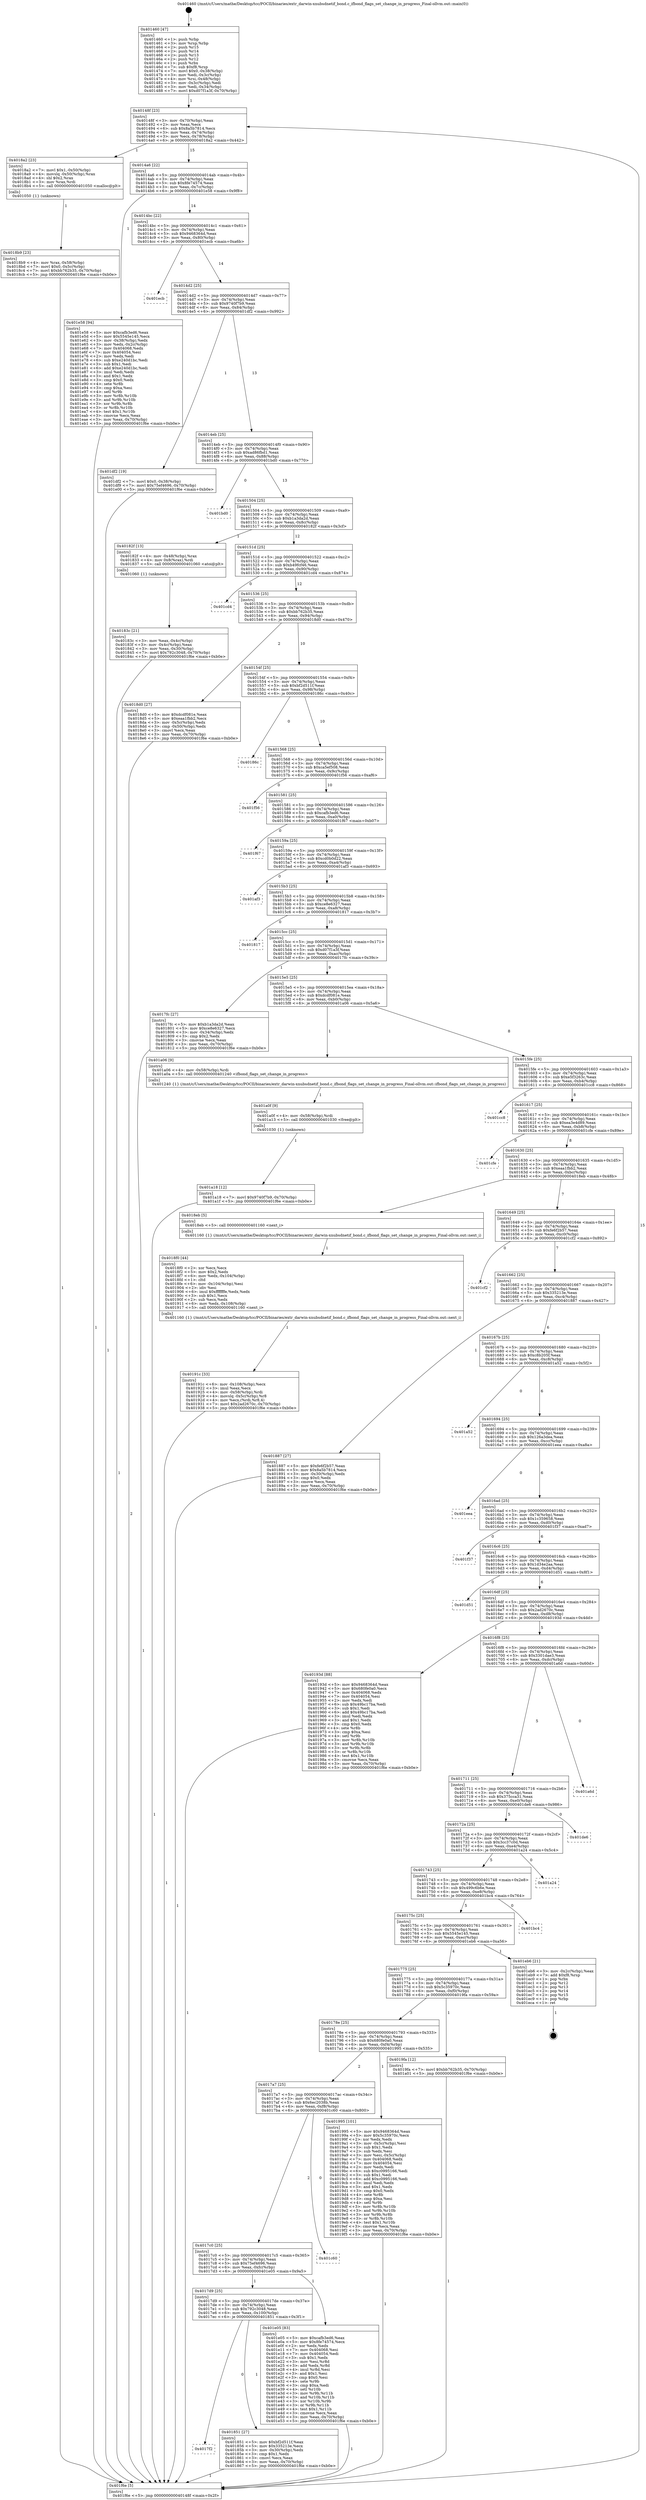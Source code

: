 digraph "0x401460" {
  label = "0x401460 (/mnt/c/Users/mathe/Desktop/tcc/POCII/binaries/extr_darwin-xnubsdnetif_bond.c_ifbond_flags_set_change_in_progress_Final-ollvm.out::main(0))"
  labelloc = "t"
  node[shape=record]

  Entry [label="",width=0.3,height=0.3,shape=circle,fillcolor=black,style=filled]
  "0x40148f" [label="{
     0x40148f [23]\l
     | [instrs]\l
     &nbsp;&nbsp;0x40148f \<+3\>: mov -0x70(%rbp),%eax\l
     &nbsp;&nbsp;0x401492 \<+2\>: mov %eax,%ecx\l
     &nbsp;&nbsp;0x401494 \<+6\>: sub $0x8a5b7814,%ecx\l
     &nbsp;&nbsp;0x40149a \<+3\>: mov %eax,-0x74(%rbp)\l
     &nbsp;&nbsp;0x40149d \<+3\>: mov %ecx,-0x78(%rbp)\l
     &nbsp;&nbsp;0x4014a0 \<+6\>: je 00000000004018a2 \<main+0x442\>\l
  }"]
  "0x4018a2" [label="{
     0x4018a2 [23]\l
     | [instrs]\l
     &nbsp;&nbsp;0x4018a2 \<+7\>: movl $0x1,-0x50(%rbp)\l
     &nbsp;&nbsp;0x4018a9 \<+4\>: movslq -0x50(%rbp),%rax\l
     &nbsp;&nbsp;0x4018ad \<+4\>: shl $0x2,%rax\l
     &nbsp;&nbsp;0x4018b1 \<+3\>: mov %rax,%rdi\l
     &nbsp;&nbsp;0x4018b4 \<+5\>: call 0000000000401050 \<malloc@plt\>\l
     | [calls]\l
     &nbsp;&nbsp;0x401050 \{1\} (unknown)\l
  }"]
  "0x4014a6" [label="{
     0x4014a6 [22]\l
     | [instrs]\l
     &nbsp;&nbsp;0x4014a6 \<+5\>: jmp 00000000004014ab \<main+0x4b\>\l
     &nbsp;&nbsp;0x4014ab \<+3\>: mov -0x74(%rbp),%eax\l
     &nbsp;&nbsp;0x4014ae \<+5\>: sub $0x8fe74574,%eax\l
     &nbsp;&nbsp;0x4014b3 \<+3\>: mov %eax,-0x7c(%rbp)\l
     &nbsp;&nbsp;0x4014b6 \<+6\>: je 0000000000401e58 \<main+0x9f8\>\l
  }"]
  Exit [label="",width=0.3,height=0.3,shape=circle,fillcolor=black,style=filled,peripheries=2]
  "0x401e58" [label="{
     0x401e58 [94]\l
     | [instrs]\l
     &nbsp;&nbsp;0x401e58 \<+5\>: mov $0xcafb3ed6,%eax\l
     &nbsp;&nbsp;0x401e5d \<+5\>: mov $0x5545e145,%ecx\l
     &nbsp;&nbsp;0x401e62 \<+3\>: mov -0x38(%rbp),%edx\l
     &nbsp;&nbsp;0x401e65 \<+3\>: mov %edx,-0x2c(%rbp)\l
     &nbsp;&nbsp;0x401e68 \<+7\>: mov 0x404068,%edx\l
     &nbsp;&nbsp;0x401e6f \<+7\>: mov 0x404054,%esi\l
     &nbsp;&nbsp;0x401e76 \<+2\>: mov %edx,%edi\l
     &nbsp;&nbsp;0x401e78 \<+6\>: sub $0xe240d1bc,%edi\l
     &nbsp;&nbsp;0x401e7e \<+3\>: sub $0x1,%edi\l
     &nbsp;&nbsp;0x401e81 \<+6\>: add $0xe240d1bc,%edi\l
     &nbsp;&nbsp;0x401e87 \<+3\>: imul %edi,%edx\l
     &nbsp;&nbsp;0x401e8a \<+3\>: and $0x1,%edx\l
     &nbsp;&nbsp;0x401e8d \<+3\>: cmp $0x0,%edx\l
     &nbsp;&nbsp;0x401e90 \<+4\>: sete %r8b\l
     &nbsp;&nbsp;0x401e94 \<+3\>: cmp $0xa,%esi\l
     &nbsp;&nbsp;0x401e97 \<+4\>: setl %r9b\l
     &nbsp;&nbsp;0x401e9b \<+3\>: mov %r8b,%r10b\l
     &nbsp;&nbsp;0x401e9e \<+3\>: and %r9b,%r10b\l
     &nbsp;&nbsp;0x401ea1 \<+3\>: xor %r9b,%r8b\l
     &nbsp;&nbsp;0x401ea4 \<+3\>: or %r8b,%r10b\l
     &nbsp;&nbsp;0x401ea7 \<+4\>: test $0x1,%r10b\l
     &nbsp;&nbsp;0x401eab \<+3\>: cmovne %ecx,%eax\l
     &nbsp;&nbsp;0x401eae \<+3\>: mov %eax,-0x70(%rbp)\l
     &nbsp;&nbsp;0x401eb1 \<+5\>: jmp 0000000000401f6e \<main+0xb0e\>\l
  }"]
  "0x4014bc" [label="{
     0x4014bc [22]\l
     | [instrs]\l
     &nbsp;&nbsp;0x4014bc \<+5\>: jmp 00000000004014c1 \<main+0x61\>\l
     &nbsp;&nbsp;0x4014c1 \<+3\>: mov -0x74(%rbp),%eax\l
     &nbsp;&nbsp;0x4014c4 \<+5\>: sub $0x9468364d,%eax\l
     &nbsp;&nbsp;0x4014c9 \<+3\>: mov %eax,-0x80(%rbp)\l
     &nbsp;&nbsp;0x4014cc \<+6\>: je 0000000000401ecb \<main+0xa6b\>\l
  }"]
  "0x401a18" [label="{
     0x401a18 [12]\l
     | [instrs]\l
     &nbsp;&nbsp;0x401a18 \<+7\>: movl $0x9740f7b9,-0x70(%rbp)\l
     &nbsp;&nbsp;0x401a1f \<+5\>: jmp 0000000000401f6e \<main+0xb0e\>\l
  }"]
  "0x401ecb" [label="{
     0x401ecb\l
  }", style=dashed]
  "0x4014d2" [label="{
     0x4014d2 [25]\l
     | [instrs]\l
     &nbsp;&nbsp;0x4014d2 \<+5\>: jmp 00000000004014d7 \<main+0x77\>\l
     &nbsp;&nbsp;0x4014d7 \<+3\>: mov -0x74(%rbp),%eax\l
     &nbsp;&nbsp;0x4014da \<+5\>: sub $0x9740f7b9,%eax\l
     &nbsp;&nbsp;0x4014df \<+6\>: mov %eax,-0x84(%rbp)\l
     &nbsp;&nbsp;0x4014e5 \<+6\>: je 0000000000401df2 \<main+0x992\>\l
  }"]
  "0x401a0f" [label="{
     0x401a0f [9]\l
     | [instrs]\l
     &nbsp;&nbsp;0x401a0f \<+4\>: mov -0x58(%rbp),%rdi\l
     &nbsp;&nbsp;0x401a13 \<+5\>: call 0000000000401030 \<free@plt\>\l
     | [calls]\l
     &nbsp;&nbsp;0x401030 \{1\} (unknown)\l
  }"]
  "0x401df2" [label="{
     0x401df2 [19]\l
     | [instrs]\l
     &nbsp;&nbsp;0x401df2 \<+7\>: movl $0x0,-0x38(%rbp)\l
     &nbsp;&nbsp;0x401df9 \<+7\>: movl $0x75ef4696,-0x70(%rbp)\l
     &nbsp;&nbsp;0x401e00 \<+5\>: jmp 0000000000401f6e \<main+0xb0e\>\l
  }"]
  "0x4014eb" [label="{
     0x4014eb [25]\l
     | [instrs]\l
     &nbsp;&nbsp;0x4014eb \<+5\>: jmp 00000000004014f0 \<main+0x90\>\l
     &nbsp;&nbsp;0x4014f0 \<+3\>: mov -0x74(%rbp),%eax\l
     &nbsp;&nbsp;0x4014f3 \<+5\>: sub $0xad86fbd1,%eax\l
     &nbsp;&nbsp;0x4014f8 \<+6\>: mov %eax,-0x88(%rbp)\l
     &nbsp;&nbsp;0x4014fe \<+6\>: je 0000000000401bd0 \<main+0x770\>\l
  }"]
  "0x40191c" [label="{
     0x40191c [33]\l
     | [instrs]\l
     &nbsp;&nbsp;0x40191c \<+6\>: mov -0x108(%rbp),%ecx\l
     &nbsp;&nbsp;0x401922 \<+3\>: imul %eax,%ecx\l
     &nbsp;&nbsp;0x401925 \<+4\>: mov -0x58(%rbp),%rdi\l
     &nbsp;&nbsp;0x401929 \<+4\>: movslq -0x5c(%rbp),%r8\l
     &nbsp;&nbsp;0x40192d \<+4\>: mov %ecx,(%rdi,%r8,4)\l
     &nbsp;&nbsp;0x401931 \<+7\>: movl $0x2ad2670c,-0x70(%rbp)\l
     &nbsp;&nbsp;0x401938 \<+5\>: jmp 0000000000401f6e \<main+0xb0e\>\l
  }"]
  "0x401bd0" [label="{
     0x401bd0\l
  }", style=dashed]
  "0x401504" [label="{
     0x401504 [25]\l
     | [instrs]\l
     &nbsp;&nbsp;0x401504 \<+5\>: jmp 0000000000401509 \<main+0xa9\>\l
     &nbsp;&nbsp;0x401509 \<+3\>: mov -0x74(%rbp),%eax\l
     &nbsp;&nbsp;0x40150c \<+5\>: sub $0xb1a3da2d,%eax\l
     &nbsp;&nbsp;0x401511 \<+6\>: mov %eax,-0x8c(%rbp)\l
     &nbsp;&nbsp;0x401517 \<+6\>: je 000000000040182f \<main+0x3cf\>\l
  }"]
  "0x4018f0" [label="{
     0x4018f0 [44]\l
     | [instrs]\l
     &nbsp;&nbsp;0x4018f0 \<+2\>: xor %ecx,%ecx\l
     &nbsp;&nbsp;0x4018f2 \<+5\>: mov $0x2,%edx\l
     &nbsp;&nbsp;0x4018f7 \<+6\>: mov %edx,-0x104(%rbp)\l
     &nbsp;&nbsp;0x4018fd \<+1\>: cltd\l
     &nbsp;&nbsp;0x4018fe \<+6\>: mov -0x104(%rbp),%esi\l
     &nbsp;&nbsp;0x401904 \<+2\>: idiv %esi\l
     &nbsp;&nbsp;0x401906 \<+6\>: imul $0xfffffffe,%edx,%edx\l
     &nbsp;&nbsp;0x40190c \<+3\>: sub $0x1,%ecx\l
     &nbsp;&nbsp;0x40190f \<+2\>: sub %ecx,%edx\l
     &nbsp;&nbsp;0x401911 \<+6\>: mov %edx,-0x108(%rbp)\l
     &nbsp;&nbsp;0x401917 \<+5\>: call 0000000000401160 \<next_i\>\l
     | [calls]\l
     &nbsp;&nbsp;0x401160 \{1\} (/mnt/c/Users/mathe/Desktop/tcc/POCII/binaries/extr_darwin-xnubsdnetif_bond.c_ifbond_flags_set_change_in_progress_Final-ollvm.out::next_i)\l
  }"]
  "0x40182f" [label="{
     0x40182f [13]\l
     | [instrs]\l
     &nbsp;&nbsp;0x40182f \<+4\>: mov -0x48(%rbp),%rax\l
     &nbsp;&nbsp;0x401833 \<+4\>: mov 0x8(%rax),%rdi\l
     &nbsp;&nbsp;0x401837 \<+5\>: call 0000000000401060 \<atoi@plt\>\l
     | [calls]\l
     &nbsp;&nbsp;0x401060 \{1\} (unknown)\l
  }"]
  "0x40151d" [label="{
     0x40151d [25]\l
     | [instrs]\l
     &nbsp;&nbsp;0x40151d \<+5\>: jmp 0000000000401522 \<main+0xc2\>\l
     &nbsp;&nbsp;0x401522 \<+3\>: mov -0x74(%rbp),%eax\l
     &nbsp;&nbsp;0x401525 \<+5\>: sub $0xb49fcf46,%eax\l
     &nbsp;&nbsp;0x40152a \<+6\>: mov %eax,-0x90(%rbp)\l
     &nbsp;&nbsp;0x401530 \<+6\>: je 0000000000401cd4 \<main+0x874\>\l
  }"]
  "0x4018b9" [label="{
     0x4018b9 [23]\l
     | [instrs]\l
     &nbsp;&nbsp;0x4018b9 \<+4\>: mov %rax,-0x58(%rbp)\l
     &nbsp;&nbsp;0x4018bd \<+7\>: movl $0x0,-0x5c(%rbp)\l
     &nbsp;&nbsp;0x4018c4 \<+7\>: movl $0xbb762b35,-0x70(%rbp)\l
     &nbsp;&nbsp;0x4018cb \<+5\>: jmp 0000000000401f6e \<main+0xb0e\>\l
  }"]
  "0x401cd4" [label="{
     0x401cd4\l
  }", style=dashed]
  "0x401536" [label="{
     0x401536 [25]\l
     | [instrs]\l
     &nbsp;&nbsp;0x401536 \<+5\>: jmp 000000000040153b \<main+0xdb\>\l
     &nbsp;&nbsp;0x40153b \<+3\>: mov -0x74(%rbp),%eax\l
     &nbsp;&nbsp;0x40153e \<+5\>: sub $0xbb762b35,%eax\l
     &nbsp;&nbsp;0x401543 \<+6\>: mov %eax,-0x94(%rbp)\l
     &nbsp;&nbsp;0x401549 \<+6\>: je 00000000004018d0 \<main+0x470\>\l
  }"]
  "0x4017f2" [label="{
     0x4017f2\l
  }", style=dashed]
  "0x4018d0" [label="{
     0x4018d0 [27]\l
     | [instrs]\l
     &nbsp;&nbsp;0x4018d0 \<+5\>: mov $0xdcdf081e,%eax\l
     &nbsp;&nbsp;0x4018d5 \<+5\>: mov $0xeaa1fbb2,%ecx\l
     &nbsp;&nbsp;0x4018da \<+3\>: mov -0x5c(%rbp),%edx\l
     &nbsp;&nbsp;0x4018dd \<+3\>: cmp -0x50(%rbp),%edx\l
     &nbsp;&nbsp;0x4018e0 \<+3\>: cmovl %ecx,%eax\l
     &nbsp;&nbsp;0x4018e3 \<+3\>: mov %eax,-0x70(%rbp)\l
     &nbsp;&nbsp;0x4018e6 \<+5\>: jmp 0000000000401f6e \<main+0xb0e\>\l
  }"]
  "0x40154f" [label="{
     0x40154f [25]\l
     | [instrs]\l
     &nbsp;&nbsp;0x40154f \<+5\>: jmp 0000000000401554 \<main+0xf4\>\l
     &nbsp;&nbsp;0x401554 \<+3\>: mov -0x74(%rbp),%eax\l
     &nbsp;&nbsp;0x401557 \<+5\>: sub $0xbf2d511f,%eax\l
     &nbsp;&nbsp;0x40155c \<+6\>: mov %eax,-0x98(%rbp)\l
     &nbsp;&nbsp;0x401562 \<+6\>: je 000000000040186c \<main+0x40c\>\l
  }"]
  "0x401851" [label="{
     0x401851 [27]\l
     | [instrs]\l
     &nbsp;&nbsp;0x401851 \<+5\>: mov $0xbf2d511f,%eax\l
     &nbsp;&nbsp;0x401856 \<+5\>: mov $0x335213e,%ecx\l
     &nbsp;&nbsp;0x40185b \<+3\>: mov -0x30(%rbp),%edx\l
     &nbsp;&nbsp;0x40185e \<+3\>: cmp $0x1,%edx\l
     &nbsp;&nbsp;0x401861 \<+3\>: cmovl %ecx,%eax\l
     &nbsp;&nbsp;0x401864 \<+3\>: mov %eax,-0x70(%rbp)\l
     &nbsp;&nbsp;0x401867 \<+5\>: jmp 0000000000401f6e \<main+0xb0e\>\l
  }"]
  "0x40186c" [label="{
     0x40186c\l
  }", style=dashed]
  "0x401568" [label="{
     0x401568 [25]\l
     | [instrs]\l
     &nbsp;&nbsp;0x401568 \<+5\>: jmp 000000000040156d \<main+0x10d\>\l
     &nbsp;&nbsp;0x40156d \<+3\>: mov -0x74(%rbp),%eax\l
     &nbsp;&nbsp;0x401570 \<+5\>: sub $0xca5ef508,%eax\l
     &nbsp;&nbsp;0x401575 \<+6\>: mov %eax,-0x9c(%rbp)\l
     &nbsp;&nbsp;0x40157b \<+6\>: je 0000000000401f56 \<main+0xaf6\>\l
  }"]
  "0x4017d9" [label="{
     0x4017d9 [25]\l
     | [instrs]\l
     &nbsp;&nbsp;0x4017d9 \<+5\>: jmp 00000000004017de \<main+0x37e\>\l
     &nbsp;&nbsp;0x4017de \<+3\>: mov -0x74(%rbp),%eax\l
     &nbsp;&nbsp;0x4017e1 \<+5\>: sub $0x792c3048,%eax\l
     &nbsp;&nbsp;0x4017e6 \<+6\>: mov %eax,-0x100(%rbp)\l
     &nbsp;&nbsp;0x4017ec \<+6\>: je 0000000000401851 \<main+0x3f1\>\l
  }"]
  "0x401f56" [label="{
     0x401f56\l
  }", style=dashed]
  "0x401581" [label="{
     0x401581 [25]\l
     | [instrs]\l
     &nbsp;&nbsp;0x401581 \<+5\>: jmp 0000000000401586 \<main+0x126\>\l
     &nbsp;&nbsp;0x401586 \<+3\>: mov -0x74(%rbp),%eax\l
     &nbsp;&nbsp;0x401589 \<+5\>: sub $0xcafb3ed6,%eax\l
     &nbsp;&nbsp;0x40158e \<+6\>: mov %eax,-0xa0(%rbp)\l
     &nbsp;&nbsp;0x401594 \<+6\>: je 0000000000401f67 \<main+0xb07\>\l
  }"]
  "0x401e05" [label="{
     0x401e05 [83]\l
     | [instrs]\l
     &nbsp;&nbsp;0x401e05 \<+5\>: mov $0xcafb3ed6,%eax\l
     &nbsp;&nbsp;0x401e0a \<+5\>: mov $0x8fe74574,%ecx\l
     &nbsp;&nbsp;0x401e0f \<+2\>: xor %edx,%edx\l
     &nbsp;&nbsp;0x401e11 \<+7\>: mov 0x404068,%esi\l
     &nbsp;&nbsp;0x401e18 \<+7\>: mov 0x404054,%edi\l
     &nbsp;&nbsp;0x401e1f \<+3\>: sub $0x1,%edx\l
     &nbsp;&nbsp;0x401e22 \<+3\>: mov %esi,%r8d\l
     &nbsp;&nbsp;0x401e25 \<+3\>: add %edx,%r8d\l
     &nbsp;&nbsp;0x401e28 \<+4\>: imul %r8d,%esi\l
     &nbsp;&nbsp;0x401e2c \<+3\>: and $0x1,%esi\l
     &nbsp;&nbsp;0x401e2f \<+3\>: cmp $0x0,%esi\l
     &nbsp;&nbsp;0x401e32 \<+4\>: sete %r9b\l
     &nbsp;&nbsp;0x401e36 \<+3\>: cmp $0xa,%edi\l
     &nbsp;&nbsp;0x401e39 \<+4\>: setl %r10b\l
     &nbsp;&nbsp;0x401e3d \<+3\>: mov %r9b,%r11b\l
     &nbsp;&nbsp;0x401e40 \<+3\>: and %r10b,%r11b\l
     &nbsp;&nbsp;0x401e43 \<+3\>: xor %r10b,%r9b\l
     &nbsp;&nbsp;0x401e46 \<+3\>: or %r9b,%r11b\l
     &nbsp;&nbsp;0x401e49 \<+4\>: test $0x1,%r11b\l
     &nbsp;&nbsp;0x401e4d \<+3\>: cmovne %ecx,%eax\l
     &nbsp;&nbsp;0x401e50 \<+3\>: mov %eax,-0x70(%rbp)\l
     &nbsp;&nbsp;0x401e53 \<+5\>: jmp 0000000000401f6e \<main+0xb0e\>\l
  }"]
  "0x401f67" [label="{
     0x401f67\l
  }", style=dashed]
  "0x40159a" [label="{
     0x40159a [25]\l
     | [instrs]\l
     &nbsp;&nbsp;0x40159a \<+5\>: jmp 000000000040159f \<main+0x13f\>\l
     &nbsp;&nbsp;0x40159f \<+3\>: mov -0x74(%rbp),%eax\l
     &nbsp;&nbsp;0x4015a2 \<+5\>: sub $0xcd0b0d22,%eax\l
     &nbsp;&nbsp;0x4015a7 \<+6\>: mov %eax,-0xa4(%rbp)\l
     &nbsp;&nbsp;0x4015ad \<+6\>: je 0000000000401af3 \<main+0x693\>\l
  }"]
  "0x4017c0" [label="{
     0x4017c0 [25]\l
     | [instrs]\l
     &nbsp;&nbsp;0x4017c0 \<+5\>: jmp 00000000004017c5 \<main+0x365\>\l
     &nbsp;&nbsp;0x4017c5 \<+3\>: mov -0x74(%rbp),%eax\l
     &nbsp;&nbsp;0x4017c8 \<+5\>: sub $0x75ef4696,%eax\l
     &nbsp;&nbsp;0x4017cd \<+6\>: mov %eax,-0xfc(%rbp)\l
     &nbsp;&nbsp;0x4017d3 \<+6\>: je 0000000000401e05 \<main+0x9a5\>\l
  }"]
  "0x401af3" [label="{
     0x401af3\l
  }", style=dashed]
  "0x4015b3" [label="{
     0x4015b3 [25]\l
     | [instrs]\l
     &nbsp;&nbsp;0x4015b3 \<+5\>: jmp 00000000004015b8 \<main+0x158\>\l
     &nbsp;&nbsp;0x4015b8 \<+3\>: mov -0x74(%rbp),%eax\l
     &nbsp;&nbsp;0x4015bb \<+5\>: sub $0xce8e6327,%eax\l
     &nbsp;&nbsp;0x4015c0 \<+6\>: mov %eax,-0xa8(%rbp)\l
     &nbsp;&nbsp;0x4015c6 \<+6\>: je 0000000000401817 \<main+0x3b7\>\l
  }"]
  "0x401c60" [label="{
     0x401c60\l
  }", style=dashed]
  "0x401817" [label="{
     0x401817\l
  }", style=dashed]
  "0x4015cc" [label="{
     0x4015cc [25]\l
     | [instrs]\l
     &nbsp;&nbsp;0x4015cc \<+5\>: jmp 00000000004015d1 \<main+0x171\>\l
     &nbsp;&nbsp;0x4015d1 \<+3\>: mov -0x74(%rbp),%eax\l
     &nbsp;&nbsp;0x4015d4 \<+5\>: sub $0xd07f1a3f,%eax\l
     &nbsp;&nbsp;0x4015d9 \<+6\>: mov %eax,-0xac(%rbp)\l
     &nbsp;&nbsp;0x4015df \<+6\>: je 00000000004017fc \<main+0x39c\>\l
  }"]
  "0x4017a7" [label="{
     0x4017a7 [25]\l
     | [instrs]\l
     &nbsp;&nbsp;0x4017a7 \<+5\>: jmp 00000000004017ac \<main+0x34c\>\l
     &nbsp;&nbsp;0x4017ac \<+3\>: mov -0x74(%rbp),%eax\l
     &nbsp;&nbsp;0x4017af \<+5\>: sub $0x6ec2038b,%eax\l
     &nbsp;&nbsp;0x4017b4 \<+6\>: mov %eax,-0xf8(%rbp)\l
     &nbsp;&nbsp;0x4017ba \<+6\>: je 0000000000401c60 \<main+0x800\>\l
  }"]
  "0x4017fc" [label="{
     0x4017fc [27]\l
     | [instrs]\l
     &nbsp;&nbsp;0x4017fc \<+5\>: mov $0xb1a3da2d,%eax\l
     &nbsp;&nbsp;0x401801 \<+5\>: mov $0xce8e6327,%ecx\l
     &nbsp;&nbsp;0x401806 \<+3\>: mov -0x34(%rbp),%edx\l
     &nbsp;&nbsp;0x401809 \<+3\>: cmp $0x2,%edx\l
     &nbsp;&nbsp;0x40180c \<+3\>: cmovne %ecx,%eax\l
     &nbsp;&nbsp;0x40180f \<+3\>: mov %eax,-0x70(%rbp)\l
     &nbsp;&nbsp;0x401812 \<+5\>: jmp 0000000000401f6e \<main+0xb0e\>\l
  }"]
  "0x4015e5" [label="{
     0x4015e5 [25]\l
     | [instrs]\l
     &nbsp;&nbsp;0x4015e5 \<+5\>: jmp 00000000004015ea \<main+0x18a\>\l
     &nbsp;&nbsp;0x4015ea \<+3\>: mov -0x74(%rbp),%eax\l
     &nbsp;&nbsp;0x4015ed \<+5\>: sub $0xdcdf081e,%eax\l
     &nbsp;&nbsp;0x4015f2 \<+6\>: mov %eax,-0xb0(%rbp)\l
     &nbsp;&nbsp;0x4015f8 \<+6\>: je 0000000000401a06 \<main+0x5a6\>\l
  }"]
  "0x401f6e" [label="{
     0x401f6e [5]\l
     | [instrs]\l
     &nbsp;&nbsp;0x401f6e \<+5\>: jmp 000000000040148f \<main+0x2f\>\l
  }"]
  "0x401460" [label="{
     0x401460 [47]\l
     | [instrs]\l
     &nbsp;&nbsp;0x401460 \<+1\>: push %rbp\l
     &nbsp;&nbsp;0x401461 \<+3\>: mov %rsp,%rbp\l
     &nbsp;&nbsp;0x401464 \<+2\>: push %r15\l
     &nbsp;&nbsp;0x401466 \<+2\>: push %r14\l
     &nbsp;&nbsp;0x401468 \<+2\>: push %r13\l
     &nbsp;&nbsp;0x40146a \<+2\>: push %r12\l
     &nbsp;&nbsp;0x40146c \<+1\>: push %rbx\l
     &nbsp;&nbsp;0x40146d \<+7\>: sub $0xf8,%rsp\l
     &nbsp;&nbsp;0x401474 \<+7\>: movl $0x0,-0x38(%rbp)\l
     &nbsp;&nbsp;0x40147b \<+3\>: mov %edi,-0x3c(%rbp)\l
     &nbsp;&nbsp;0x40147e \<+4\>: mov %rsi,-0x48(%rbp)\l
     &nbsp;&nbsp;0x401482 \<+3\>: mov -0x3c(%rbp),%edi\l
     &nbsp;&nbsp;0x401485 \<+3\>: mov %edi,-0x34(%rbp)\l
     &nbsp;&nbsp;0x401488 \<+7\>: movl $0xd07f1a3f,-0x70(%rbp)\l
  }"]
  "0x40183c" [label="{
     0x40183c [21]\l
     | [instrs]\l
     &nbsp;&nbsp;0x40183c \<+3\>: mov %eax,-0x4c(%rbp)\l
     &nbsp;&nbsp;0x40183f \<+3\>: mov -0x4c(%rbp),%eax\l
     &nbsp;&nbsp;0x401842 \<+3\>: mov %eax,-0x30(%rbp)\l
     &nbsp;&nbsp;0x401845 \<+7\>: movl $0x792c3048,-0x70(%rbp)\l
     &nbsp;&nbsp;0x40184c \<+5\>: jmp 0000000000401f6e \<main+0xb0e\>\l
  }"]
  "0x401995" [label="{
     0x401995 [101]\l
     | [instrs]\l
     &nbsp;&nbsp;0x401995 \<+5\>: mov $0x9468364d,%eax\l
     &nbsp;&nbsp;0x40199a \<+5\>: mov $0x5c35970c,%ecx\l
     &nbsp;&nbsp;0x40199f \<+2\>: xor %edx,%edx\l
     &nbsp;&nbsp;0x4019a1 \<+3\>: mov -0x5c(%rbp),%esi\l
     &nbsp;&nbsp;0x4019a4 \<+3\>: sub $0x1,%edx\l
     &nbsp;&nbsp;0x4019a7 \<+2\>: sub %edx,%esi\l
     &nbsp;&nbsp;0x4019a9 \<+3\>: mov %esi,-0x5c(%rbp)\l
     &nbsp;&nbsp;0x4019ac \<+7\>: mov 0x404068,%edx\l
     &nbsp;&nbsp;0x4019b3 \<+7\>: mov 0x404054,%esi\l
     &nbsp;&nbsp;0x4019ba \<+2\>: mov %edx,%edi\l
     &nbsp;&nbsp;0x4019bc \<+6\>: sub $0xc0995166,%edi\l
     &nbsp;&nbsp;0x4019c2 \<+3\>: sub $0x1,%edi\l
     &nbsp;&nbsp;0x4019c5 \<+6\>: add $0xc0995166,%edi\l
     &nbsp;&nbsp;0x4019cb \<+3\>: imul %edi,%edx\l
     &nbsp;&nbsp;0x4019ce \<+3\>: and $0x1,%edx\l
     &nbsp;&nbsp;0x4019d1 \<+3\>: cmp $0x0,%edx\l
     &nbsp;&nbsp;0x4019d4 \<+4\>: sete %r8b\l
     &nbsp;&nbsp;0x4019d8 \<+3\>: cmp $0xa,%esi\l
     &nbsp;&nbsp;0x4019db \<+4\>: setl %r9b\l
     &nbsp;&nbsp;0x4019df \<+3\>: mov %r8b,%r10b\l
     &nbsp;&nbsp;0x4019e2 \<+3\>: and %r9b,%r10b\l
     &nbsp;&nbsp;0x4019e5 \<+3\>: xor %r9b,%r8b\l
     &nbsp;&nbsp;0x4019e8 \<+3\>: or %r8b,%r10b\l
     &nbsp;&nbsp;0x4019eb \<+4\>: test $0x1,%r10b\l
     &nbsp;&nbsp;0x4019ef \<+3\>: cmovne %ecx,%eax\l
     &nbsp;&nbsp;0x4019f2 \<+3\>: mov %eax,-0x70(%rbp)\l
     &nbsp;&nbsp;0x4019f5 \<+5\>: jmp 0000000000401f6e \<main+0xb0e\>\l
  }"]
  "0x401a06" [label="{
     0x401a06 [9]\l
     | [instrs]\l
     &nbsp;&nbsp;0x401a06 \<+4\>: mov -0x58(%rbp),%rdi\l
     &nbsp;&nbsp;0x401a0a \<+5\>: call 0000000000401240 \<ifbond_flags_set_change_in_progress\>\l
     | [calls]\l
     &nbsp;&nbsp;0x401240 \{1\} (/mnt/c/Users/mathe/Desktop/tcc/POCII/binaries/extr_darwin-xnubsdnetif_bond.c_ifbond_flags_set_change_in_progress_Final-ollvm.out::ifbond_flags_set_change_in_progress)\l
  }"]
  "0x4015fe" [label="{
     0x4015fe [25]\l
     | [instrs]\l
     &nbsp;&nbsp;0x4015fe \<+5\>: jmp 0000000000401603 \<main+0x1a3\>\l
     &nbsp;&nbsp;0x401603 \<+3\>: mov -0x74(%rbp),%eax\l
     &nbsp;&nbsp;0x401606 \<+5\>: sub $0xe5f3263c,%eax\l
     &nbsp;&nbsp;0x40160b \<+6\>: mov %eax,-0xb4(%rbp)\l
     &nbsp;&nbsp;0x401611 \<+6\>: je 0000000000401cc8 \<main+0x868\>\l
  }"]
  "0x40178e" [label="{
     0x40178e [25]\l
     | [instrs]\l
     &nbsp;&nbsp;0x40178e \<+5\>: jmp 0000000000401793 \<main+0x333\>\l
     &nbsp;&nbsp;0x401793 \<+3\>: mov -0x74(%rbp),%eax\l
     &nbsp;&nbsp;0x401796 \<+5\>: sub $0x680fe0a0,%eax\l
     &nbsp;&nbsp;0x40179b \<+6\>: mov %eax,-0xf4(%rbp)\l
     &nbsp;&nbsp;0x4017a1 \<+6\>: je 0000000000401995 \<main+0x535\>\l
  }"]
  "0x401cc8" [label="{
     0x401cc8\l
  }", style=dashed]
  "0x401617" [label="{
     0x401617 [25]\l
     | [instrs]\l
     &nbsp;&nbsp;0x401617 \<+5\>: jmp 000000000040161c \<main+0x1bc\>\l
     &nbsp;&nbsp;0x40161c \<+3\>: mov -0x74(%rbp),%eax\l
     &nbsp;&nbsp;0x40161f \<+5\>: sub $0xea3e4d89,%eax\l
     &nbsp;&nbsp;0x401624 \<+6\>: mov %eax,-0xb8(%rbp)\l
     &nbsp;&nbsp;0x40162a \<+6\>: je 0000000000401cfe \<main+0x89e\>\l
  }"]
  "0x4019fa" [label="{
     0x4019fa [12]\l
     | [instrs]\l
     &nbsp;&nbsp;0x4019fa \<+7\>: movl $0xbb762b35,-0x70(%rbp)\l
     &nbsp;&nbsp;0x401a01 \<+5\>: jmp 0000000000401f6e \<main+0xb0e\>\l
  }"]
  "0x401cfe" [label="{
     0x401cfe\l
  }", style=dashed]
  "0x401630" [label="{
     0x401630 [25]\l
     | [instrs]\l
     &nbsp;&nbsp;0x401630 \<+5\>: jmp 0000000000401635 \<main+0x1d5\>\l
     &nbsp;&nbsp;0x401635 \<+3\>: mov -0x74(%rbp),%eax\l
     &nbsp;&nbsp;0x401638 \<+5\>: sub $0xeaa1fbb2,%eax\l
     &nbsp;&nbsp;0x40163d \<+6\>: mov %eax,-0xbc(%rbp)\l
     &nbsp;&nbsp;0x401643 \<+6\>: je 00000000004018eb \<main+0x48b\>\l
  }"]
  "0x401775" [label="{
     0x401775 [25]\l
     | [instrs]\l
     &nbsp;&nbsp;0x401775 \<+5\>: jmp 000000000040177a \<main+0x31a\>\l
     &nbsp;&nbsp;0x40177a \<+3\>: mov -0x74(%rbp),%eax\l
     &nbsp;&nbsp;0x40177d \<+5\>: sub $0x5c35970c,%eax\l
     &nbsp;&nbsp;0x401782 \<+6\>: mov %eax,-0xf0(%rbp)\l
     &nbsp;&nbsp;0x401788 \<+6\>: je 00000000004019fa \<main+0x59a\>\l
  }"]
  "0x4018eb" [label="{
     0x4018eb [5]\l
     | [instrs]\l
     &nbsp;&nbsp;0x4018eb \<+5\>: call 0000000000401160 \<next_i\>\l
     | [calls]\l
     &nbsp;&nbsp;0x401160 \{1\} (/mnt/c/Users/mathe/Desktop/tcc/POCII/binaries/extr_darwin-xnubsdnetif_bond.c_ifbond_flags_set_change_in_progress_Final-ollvm.out::next_i)\l
  }"]
  "0x401649" [label="{
     0x401649 [25]\l
     | [instrs]\l
     &nbsp;&nbsp;0x401649 \<+5\>: jmp 000000000040164e \<main+0x1ee\>\l
     &nbsp;&nbsp;0x40164e \<+3\>: mov -0x74(%rbp),%eax\l
     &nbsp;&nbsp;0x401651 \<+5\>: sub $0xfe6f2b57,%eax\l
     &nbsp;&nbsp;0x401656 \<+6\>: mov %eax,-0xc0(%rbp)\l
     &nbsp;&nbsp;0x40165c \<+6\>: je 0000000000401cf2 \<main+0x892\>\l
  }"]
  "0x401eb6" [label="{
     0x401eb6 [21]\l
     | [instrs]\l
     &nbsp;&nbsp;0x401eb6 \<+3\>: mov -0x2c(%rbp),%eax\l
     &nbsp;&nbsp;0x401eb9 \<+7\>: add $0xf8,%rsp\l
     &nbsp;&nbsp;0x401ec0 \<+1\>: pop %rbx\l
     &nbsp;&nbsp;0x401ec1 \<+2\>: pop %r12\l
     &nbsp;&nbsp;0x401ec3 \<+2\>: pop %r13\l
     &nbsp;&nbsp;0x401ec5 \<+2\>: pop %r14\l
     &nbsp;&nbsp;0x401ec7 \<+2\>: pop %r15\l
     &nbsp;&nbsp;0x401ec9 \<+1\>: pop %rbp\l
     &nbsp;&nbsp;0x401eca \<+1\>: ret\l
  }"]
  "0x401cf2" [label="{
     0x401cf2\l
  }", style=dashed]
  "0x401662" [label="{
     0x401662 [25]\l
     | [instrs]\l
     &nbsp;&nbsp;0x401662 \<+5\>: jmp 0000000000401667 \<main+0x207\>\l
     &nbsp;&nbsp;0x401667 \<+3\>: mov -0x74(%rbp),%eax\l
     &nbsp;&nbsp;0x40166a \<+5\>: sub $0x335213e,%eax\l
     &nbsp;&nbsp;0x40166f \<+6\>: mov %eax,-0xc4(%rbp)\l
     &nbsp;&nbsp;0x401675 \<+6\>: je 0000000000401887 \<main+0x427\>\l
  }"]
  "0x40175c" [label="{
     0x40175c [25]\l
     | [instrs]\l
     &nbsp;&nbsp;0x40175c \<+5\>: jmp 0000000000401761 \<main+0x301\>\l
     &nbsp;&nbsp;0x401761 \<+3\>: mov -0x74(%rbp),%eax\l
     &nbsp;&nbsp;0x401764 \<+5\>: sub $0x5545e145,%eax\l
     &nbsp;&nbsp;0x401769 \<+6\>: mov %eax,-0xec(%rbp)\l
     &nbsp;&nbsp;0x40176f \<+6\>: je 0000000000401eb6 \<main+0xa56\>\l
  }"]
  "0x401887" [label="{
     0x401887 [27]\l
     | [instrs]\l
     &nbsp;&nbsp;0x401887 \<+5\>: mov $0xfe6f2b57,%eax\l
     &nbsp;&nbsp;0x40188c \<+5\>: mov $0x8a5b7814,%ecx\l
     &nbsp;&nbsp;0x401891 \<+3\>: mov -0x30(%rbp),%edx\l
     &nbsp;&nbsp;0x401894 \<+3\>: cmp $0x0,%edx\l
     &nbsp;&nbsp;0x401897 \<+3\>: cmove %ecx,%eax\l
     &nbsp;&nbsp;0x40189a \<+3\>: mov %eax,-0x70(%rbp)\l
     &nbsp;&nbsp;0x40189d \<+5\>: jmp 0000000000401f6e \<main+0xb0e\>\l
  }"]
  "0x40167b" [label="{
     0x40167b [25]\l
     | [instrs]\l
     &nbsp;&nbsp;0x40167b \<+5\>: jmp 0000000000401680 \<main+0x220\>\l
     &nbsp;&nbsp;0x401680 \<+3\>: mov -0x74(%rbp),%eax\l
     &nbsp;&nbsp;0x401683 \<+5\>: sub $0xc8b205f,%eax\l
     &nbsp;&nbsp;0x401688 \<+6\>: mov %eax,-0xc8(%rbp)\l
     &nbsp;&nbsp;0x40168e \<+6\>: je 0000000000401a52 \<main+0x5f2\>\l
  }"]
  "0x401bc4" [label="{
     0x401bc4\l
  }", style=dashed]
  "0x401a52" [label="{
     0x401a52\l
  }", style=dashed]
  "0x401694" [label="{
     0x401694 [25]\l
     | [instrs]\l
     &nbsp;&nbsp;0x401694 \<+5\>: jmp 0000000000401699 \<main+0x239\>\l
     &nbsp;&nbsp;0x401699 \<+3\>: mov -0x74(%rbp),%eax\l
     &nbsp;&nbsp;0x40169c \<+5\>: sub $0x126a3dea,%eax\l
     &nbsp;&nbsp;0x4016a1 \<+6\>: mov %eax,-0xcc(%rbp)\l
     &nbsp;&nbsp;0x4016a7 \<+6\>: je 0000000000401eea \<main+0xa8a\>\l
  }"]
  "0x401743" [label="{
     0x401743 [25]\l
     | [instrs]\l
     &nbsp;&nbsp;0x401743 \<+5\>: jmp 0000000000401748 \<main+0x2e8\>\l
     &nbsp;&nbsp;0x401748 \<+3\>: mov -0x74(%rbp),%eax\l
     &nbsp;&nbsp;0x40174b \<+5\>: sub $0x499c6b6e,%eax\l
     &nbsp;&nbsp;0x401750 \<+6\>: mov %eax,-0xe8(%rbp)\l
     &nbsp;&nbsp;0x401756 \<+6\>: je 0000000000401bc4 \<main+0x764\>\l
  }"]
  "0x401eea" [label="{
     0x401eea\l
  }", style=dashed]
  "0x4016ad" [label="{
     0x4016ad [25]\l
     | [instrs]\l
     &nbsp;&nbsp;0x4016ad \<+5\>: jmp 00000000004016b2 \<main+0x252\>\l
     &nbsp;&nbsp;0x4016b2 \<+3\>: mov -0x74(%rbp),%eax\l
     &nbsp;&nbsp;0x4016b5 \<+5\>: sub $0x1c359658,%eax\l
     &nbsp;&nbsp;0x4016ba \<+6\>: mov %eax,-0xd0(%rbp)\l
     &nbsp;&nbsp;0x4016c0 \<+6\>: je 0000000000401f37 \<main+0xad7\>\l
  }"]
  "0x401a24" [label="{
     0x401a24\l
  }", style=dashed]
  "0x401f37" [label="{
     0x401f37\l
  }", style=dashed]
  "0x4016c6" [label="{
     0x4016c6 [25]\l
     | [instrs]\l
     &nbsp;&nbsp;0x4016c6 \<+5\>: jmp 00000000004016cb \<main+0x26b\>\l
     &nbsp;&nbsp;0x4016cb \<+3\>: mov -0x74(%rbp),%eax\l
     &nbsp;&nbsp;0x4016ce \<+5\>: sub $0x1d34e2aa,%eax\l
     &nbsp;&nbsp;0x4016d3 \<+6\>: mov %eax,-0xd4(%rbp)\l
     &nbsp;&nbsp;0x4016d9 \<+6\>: je 0000000000401d51 \<main+0x8f1\>\l
  }"]
  "0x40172a" [label="{
     0x40172a [25]\l
     | [instrs]\l
     &nbsp;&nbsp;0x40172a \<+5\>: jmp 000000000040172f \<main+0x2cf\>\l
     &nbsp;&nbsp;0x40172f \<+3\>: mov -0x74(%rbp),%eax\l
     &nbsp;&nbsp;0x401732 \<+5\>: sub $0x3cc37c0d,%eax\l
     &nbsp;&nbsp;0x401737 \<+6\>: mov %eax,-0xe4(%rbp)\l
     &nbsp;&nbsp;0x40173d \<+6\>: je 0000000000401a24 \<main+0x5c4\>\l
  }"]
  "0x401d51" [label="{
     0x401d51\l
  }", style=dashed]
  "0x4016df" [label="{
     0x4016df [25]\l
     | [instrs]\l
     &nbsp;&nbsp;0x4016df \<+5\>: jmp 00000000004016e4 \<main+0x284\>\l
     &nbsp;&nbsp;0x4016e4 \<+3\>: mov -0x74(%rbp),%eax\l
     &nbsp;&nbsp;0x4016e7 \<+5\>: sub $0x2ad2670c,%eax\l
     &nbsp;&nbsp;0x4016ec \<+6\>: mov %eax,-0xd8(%rbp)\l
     &nbsp;&nbsp;0x4016f2 \<+6\>: je 000000000040193d \<main+0x4dd\>\l
  }"]
  "0x401de6" [label="{
     0x401de6\l
  }", style=dashed]
  "0x40193d" [label="{
     0x40193d [88]\l
     | [instrs]\l
     &nbsp;&nbsp;0x40193d \<+5\>: mov $0x9468364d,%eax\l
     &nbsp;&nbsp;0x401942 \<+5\>: mov $0x680fe0a0,%ecx\l
     &nbsp;&nbsp;0x401947 \<+7\>: mov 0x404068,%edx\l
     &nbsp;&nbsp;0x40194e \<+7\>: mov 0x404054,%esi\l
     &nbsp;&nbsp;0x401955 \<+2\>: mov %edx,%edi\l
     &nbsp;&nbsp;0x401957 \<+6\>: sub $0x49bc17ba,%edi\l
     &nbsp;&nbsp;0x40195d \<+3\>: sub $0x1,%edi\l
     &nbsp;&nbsp;0x401960 \<+6\>: add $0x49bc17ba,%edi\l
     &nbsp;&nbsp;0x401966 \<+3\>: imul %edi,%edx\l
     &nbsp;&nbsp;0x401969 \<+3\>: and $0x1,%edx\l
     &nbsp;&nbsp;0x40196c \<+3\>: cmp $0x0,%edx\l
     &nbsp;&nbsp;0x40196f \<+4\>: sete %r8b\l
     &nbsp;&nbsp;0x401973 \<+3\>: cmp $0xa,%esi\l
     &nbsp;&nbsp;0x401976 \<+4\>: setl %r9b\l
     &nbsp;&nbsp;0x40197a \<+3\>: mov %r8b,%r10b\l
     &nbsp;&nbsp;0x40197d \<+3\>: and %r9b,%r10b\l
     &nbsp;&nbsp;0x401980 \<+3\>: xor %r9b,%r8b\l
     &nbsp;&nbsp;0x401983 \<+3\>: or %r8b,%r10b\l
     &nbsp;&nbsp;0x401986 \<+4\>: test $0x1,%r10b\l
     &nbsp;&nbsp;0x40198a \<+3\>: cmovne %ecx,%eax\l
     &nbsp;&nbsp;0x40198d \<+3\>: mov %eax,-0x70(%rbp)\l
     &nbsp;&nbsp;0x401990 \<+5\>: jmp 0000000000401f6e \<main+0xb0e\>\l
  }"]
  "0x4016f8" [label="{
     0x4016f8 [25]\l
     | [instrs]\l
     &nbsp;&nbsp;0x4016f8 \<+5\>: jmp 00000000004016fd \<main+0x29d\>\l
     &nbsp;&nbsp;0x4016fd \<+3\>: mov -0x74(%rbp),%eax\l
     &nbsp;&nbsp;0x401700 \<+5\>: sub $0x3301dae3,%eax\l
     &nbsp;&nbsp;0x401705 \<+6\>: mov %eax,-0xdc(%rbp)\l
     &nbsp;&nbsp;0x40170b \<+6\>: je 0000000000401a6d \<main+0x60d\>\l
  }"]
  "0x401711" [label="{
     0x401711 [25]\l
     | [instrs]\l
     &nbsp;&nbsp;0x401711 \<+5\>: jmp 0000000000401716 \<main+0x2b6\>\l
     &nbsp;&nbsp;0x401716 \<+3\>: mov -0x74(%rbp),%eax\l
     &nbsp;&nbsp;0x401719 \<+5\>: sub $0x375cca31,%eax\l
     &nbsp;&nbsp;0x40171e \<+6\>: mov %eax,-0xe0(%rbp)\l
     &nbsp;&nbsp;0x401724 \<+6\>: je 0000000000401de6 \<main+0x986\>\l
  }"]
  "0x401a6d" [label="{
     0x401a6d\l
  }", style=dashed]
  Entry -> "0x401460" [label=" 1"]
  "0x40148f" -> "0x4018a2" [label=" 1"]
  "0x40148f" -> "0x4014a6" [label=" 15"]
  "0x401eb6" -> Exit [label=" 1"]
  "0x4014a6" -> "0x401e58" [label=" 1"]
  "0x4014a6" -> "0x4014bc" [label=" 14"]
  "0x401e58" -> "0x401f6e" [label=" 1"]
  "0x4014bc" -> "0x401ecb" [label=" 0"]
  "0x4014bc" -> "0x4014d2" [label=" 14"]
  "0x401e05" -> "0x401f6e" [label=" 1"]
  "0x4014d2" -> "0x401df2" [label=" 1"]
  "0x4014d2" -> "0x4014eb" [label=" 13"]
  "0x401df2" -> "0x401f6e" [label=" 1"]
  "0x4014eb" -> "0x401bd0" [label=" 0"]
  "0x4014eb" -> "0x401504" [label=" 13"]
  "0x401a18" -> "0x401f6e" [label=" 1"]
  "0x401504" -> "0x40182f" [label=" 1"]
  "0x401504" -> "0x40151d" [label=" 12"]
  "0x401a0f" -> "0x401a18" [label=" 1"]
  "0x40151d" -> "0x401cd4" [label=" 0"]
  "0x40151d" -> "0x401536" [label=" 12"]
  "0x401a06" -> "0x401a0f" [label=" 1"]
  "0x401536" -> "0x4018d0" [label=" 2"]
  "0x401536" -> "0x40154f" [label=" 10"]
  "0x4019fa" -> "0x401f6e" [label=" 1"]
  "0x40154f" -> "0x40186c" [label=" 0"]
  "0x40154f" -> "0x401568" [label=" 10"]
  "0x401995" -> "0x401f6e" [label=" 1"]
  "0x401568" -> "0x401f56" [label=" 0"]
  "0x401568" -> "0x401581" [label=" 10"]
  "0x40191c" -> "0x401f6e" [label=" 1"]
  "0x401581" -> "0x401f67" [label=" 0"]
  "0x401581" -> "0x40159a" [label=" 10"]
  "0x4018f0" -> "0x40191c" [label=" 1"]
  "0x40159a" -> "0x401af3" [label=" 0"]
  "0x40159a" -> "0x4015b3" [label=" 10"]
  "0x4018d0" -> "0x401f6e" [label=" 2"]
  "0x4015b3" -> "0x401817" [label=" 0"]
  "0x4015b3" -> "0x4015cc" [label=" 10"]
  "0x4018b9" -> "0x401f6e" [label=" 1"]
  "0x4015cc" -> "0x4017fc" [label=" 1"]
  "0x4015cc" -> "0x4015e5" [label=" 9"]
  "0x4017fc" -> "0x401f6e" [label=" 1"]
  "0x401460" -> "0x40148f" [label=" 1"]
  "0x401f6e" -> "0x40148f" [label=" 15"]
  "0x40182f" -> "0x40183c" [label=" 1"]
  "0x40183c" -> "0x401f6e" [label=" 1"]
  "0x401887" -> "0x401f6e" [label=" 1"]
  "0x4015e5" -> "0x401a06" [label=" 1"]
  "0x4015e5" -> "0x4015fe" [label=" 8"]
  "0x401851" -> "0x401f6e" [label=" 1"]
  "0x4015fe" -> "0x401cc8" [label=" 0"]
  "0x4015fe" -> "0x401617" [label=" 8"]
  "0x4017d9" -> "0x401851" [label=" 1"]
  "0x401617" -> "0x401cfe" [label=" 0"]
  "0x401617" -> "0x401630" [label=" 8"]
  "0x40193d" -> "0x401f6e" [label=" 1"]
  "0x401630" -> "0x4018eb" [label=" 1"]
  "0x401630" -> "0x401649" [label=" 7"]
  "0x4017c0" -> "0x401e05" [label=" 1"]
  "0x401649" -> "0x401cf2" [label=" 0"]
  "0x401649" -> "0x401662" [label=" 7"]
  "0x4018eb" -> "0x4018f0" [label=" 1"]
  "0x401662" -> "0x401887" [label=" 1"]
  "0x401662" -> "0x40167b" [label=" 6"]
  "0x4017a7" -> "0x401c60" [label=" 0"]
  "0x40167b" -> "0x401a52" [label=" 0"]
  "0x40167b" -> "0x401694" [label=" 6"]
  "0x4018a2" -> "0x4018b9" [label=" 1"]
  "0x401694" -> "0x401eea" [label=" 0"]
  "0x401694" -> "0x4016ad" [label=" 6"]
  "0x40178e" -> "0x401995" [label=" 1"]
  "0x4016ad" -> "0x401f37" [label=" 0"]
  "0x4016ad" -> "0x4016c6" [label=" 6"]
  "0x4017d9" -> "0x4017f2" [label=" 0"]
  "0x4016c6" -> "0x401d51" [label=" 0"]
  "0x4016c6" -> "0x4016df" [label=" 6"]
  "0x401775" -> "0x4019fa" [label=" 1"]
  "0x4016df" -> "0x40193d" [label=" 1"]
  "0x4016df" -> "0x4016f8" [label=" 5"]
  "0x4017c0" -> "0x4017d9" [label=" 1"]
  "0x4016f8" -> "0x401a6d" [label=" 0"]
  "0x4016f8" -> "0x401711" [label=" 5"]
  "0x40175c" -> "0x401775" [label=" 4"]
  "0x401711" -> "0x401de6" [label=" 0"]
  "0x401711" -> "0x40172a" [label=" 5"]
  "0x401775" -> "0x40178e" [label=" 3"]
  "0x40172a" -> "0x401a24" [label=" 0"]
  "0x40172a" -> "0x401743" [label=" 5"]
  "0x40178e" -> "0x4017a7" [label=" 2"]
  "0x401743" -> "0x401bc4" [label=" 0"]
  "0x401743" -> "0x40175c" [label=" 5"]
  "0x4017a7" -> "0x4017c0" [label=" 2"]
  "0x40175c" -> "0x401eb6" [label=" 1"]
}
